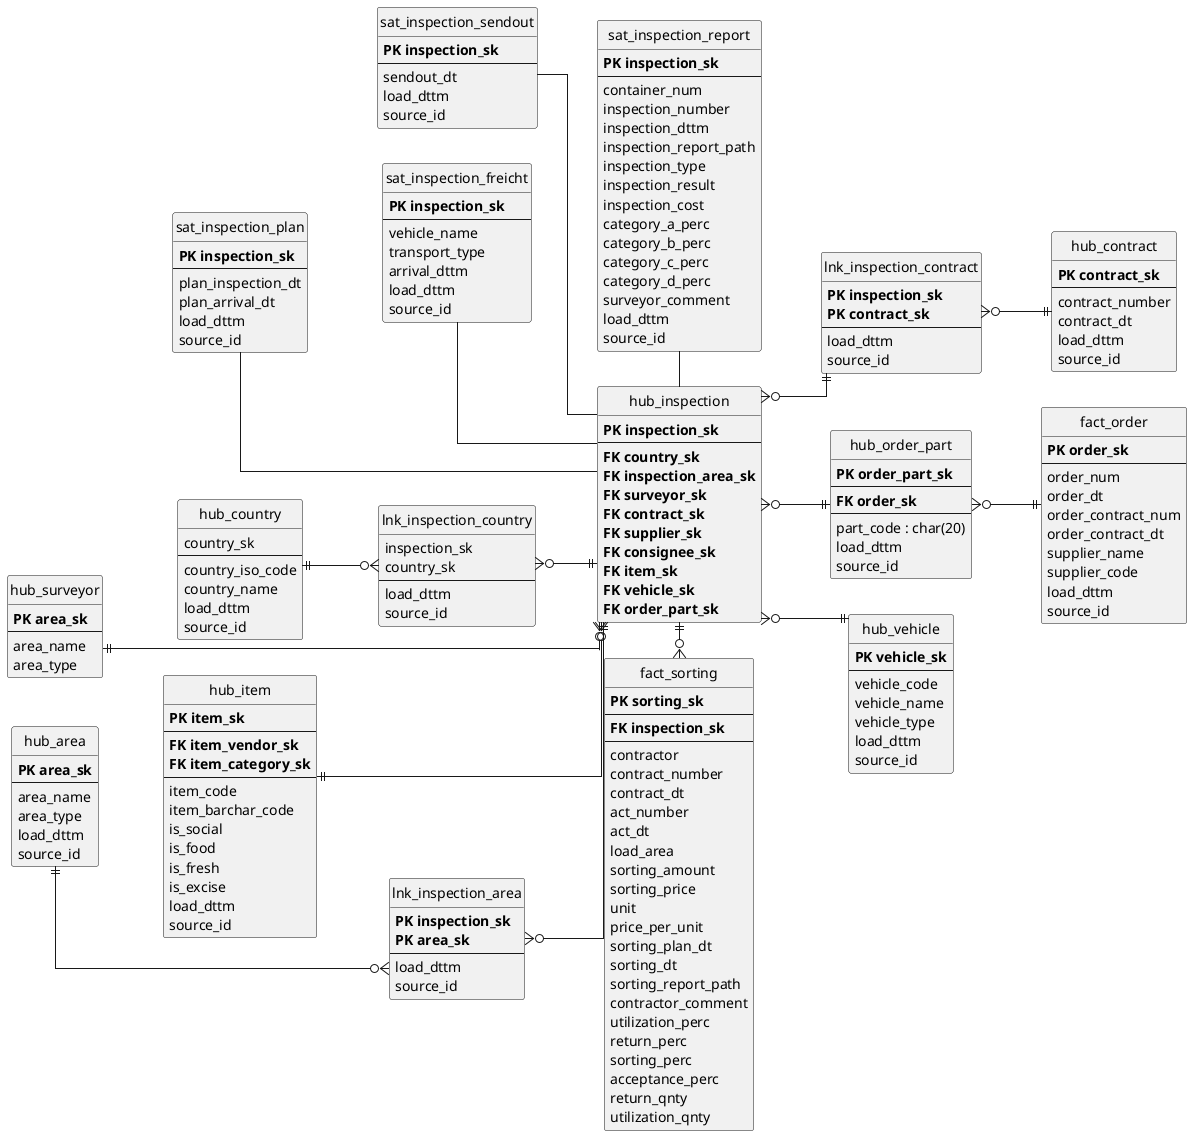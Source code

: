 @startuml name "inspection data vault"
' hide the spot
hide circle

left to right direction

' avoid problems with angled crows feet
skinparam linetype ortho

entity hub_inspection {
    **PK inspection_sk**
    --
    **FK country_sk**
    **FK inspection_area_sk**
    **FK surveyor_sk**
    **FK contract_sk**
    **FK supplier_sk**
    **FK consignee_sk**
    **FK item_sk**
    **FK vehicle_sk**
    **FK order_part_sk**
}

entity sat_inspection_plan {
    **PK inspection_sk**
    --
    plan_inspection_dt
    plan_arrival_dt
    load_dttm
    source_id
}

entity sat_inspection_freicht {
    **PK inspection_sk**
    --
    vehicle_name
    transport_type
    arrival_dttm
    load_dttm
    source_id
}

entity sat_inspection_sendout{
    **PK inspection_sk**
    --
    sendout_dt
    load_dttm
    source_id
}

entity sat_inspection_report {
    **PK inspection_sk**
    --
    container_num
    inspection_number
    inspection_dttm
    inspection_report_path
    inspection_type
    inspection_result
    inspection_cost
    category_a_perc
    category_b_perc
    category_c_perc
    category_d_perc
    surveyor_comment
    load_dttm
    source_id
}

entity hub_country {
    country_sk
    --
    country_iso_code
    country_name
    load_dttm
    source_id
}

entity lnk_inspection_country {
    inspection_sk
    country_sk
    --
    load_dttm
    source_id
}

entity hub_item {
    **PK item_sk**
    --
    **FK item_vendor_sk**
    **FK item_category_sk**
    --
    item_code
    item_barchar_code
    is_social
    is_food
    is_fresh
    is_excise
    load_dttm
    source_id
}

entity hub_area {
    **PK area_sk**
    --
    area_name
    area_type
    load_dttm
    source_id
}

entity lnk_inspection_area{
    **PK inspection_sk**
    **PK area_sk**
    --
    load_dttm
    source_id
}

entity hub_surveyor {
    **PK area_sk**
    --
    area_name
    area_type
}

entity hub_contract {
    **PK contract_sk**
    --
    contract_number
    contract_dt
    load_dttm
    source_id
}

entity lnk_inspection_contract {
    **PK inspection_sk**
    **PK contract_sk**
    --
    load_dttm
    source_id
}

entity fact_order {
    **PK order_sk**
    --
    order_num
    order_dt
    order_contract_num
    order_contract_dt
    supplier_name
    supplier_code
    load_dttm
    source_id
}

entity hub_order_part {
    **PK order_part_sk**
    --
    **FK order_sk**
    --
    part_code : char(20)
    load_dttm
    source_id
}

entity hub_vehicle {
    **PK vehicle_sk**
    --
    vehicle_code
    vehicle_name
    vehicle_type
    load_dttm
    source_id
}

entity fact_sorting {
    **PK sorting_sk**
    --
    **FK inspection_sk**
    --
    contractor
    contract_number
    contract_dt
    act_number
    act_dt
    load_area
    sorting_amount
    sorting_price
    unit
    price_per_unit
    sorting_plan_dt
    sorting_dt
    sorting_report_path
    contractor_comment
    utilization_perc
    return_perc
    sorting_perc
    acceptance_perc
    return_qnty
    utilization_qnty
}

sat_inspection_report ||..up[hidden]|| sat_inspection_freicht
sat_inspection_freicht ||..up[hidden]|| sat_inspection_plan
sat_inspection_freicht ||.up[hidden]|| sat_inspection_sendout
sat_inspection_report - hub_inspection
sat_inspection_freicht - hub_inspection
sat_inspection_plan - hub_inspection
sat_inspection_sendout- hub_inspection
hub_area ||..[hidden]|| hub_country
hub_surveyor ||..[hidden]|| hub_item
hub_country ||.down[hidden]|| hub_item
hub_area ||--o{ lnk_inspection_area
lnk_inspection_area }o--|| hub_inspection
hub_country ||--o{ lnk_inspection_country
lnk_inspection_country }o--|| hub_inspection
hub_item ||--o{ hub_inspection
hub_surveyor ||--o{ hub_inspection
hub_inspection }o--|| lnk_inspection_contract
lnk_inspection_contract }o--|| hub_contract
hub_inspection }o--|| hub_order_part
hub_inspection }o--|| hub_vehicle
hub_order_part }o--|| fact_order
hub_country ||.down[hidden]|| hub_item
hub_inspection ||-o{fact_sorting

@enduml
